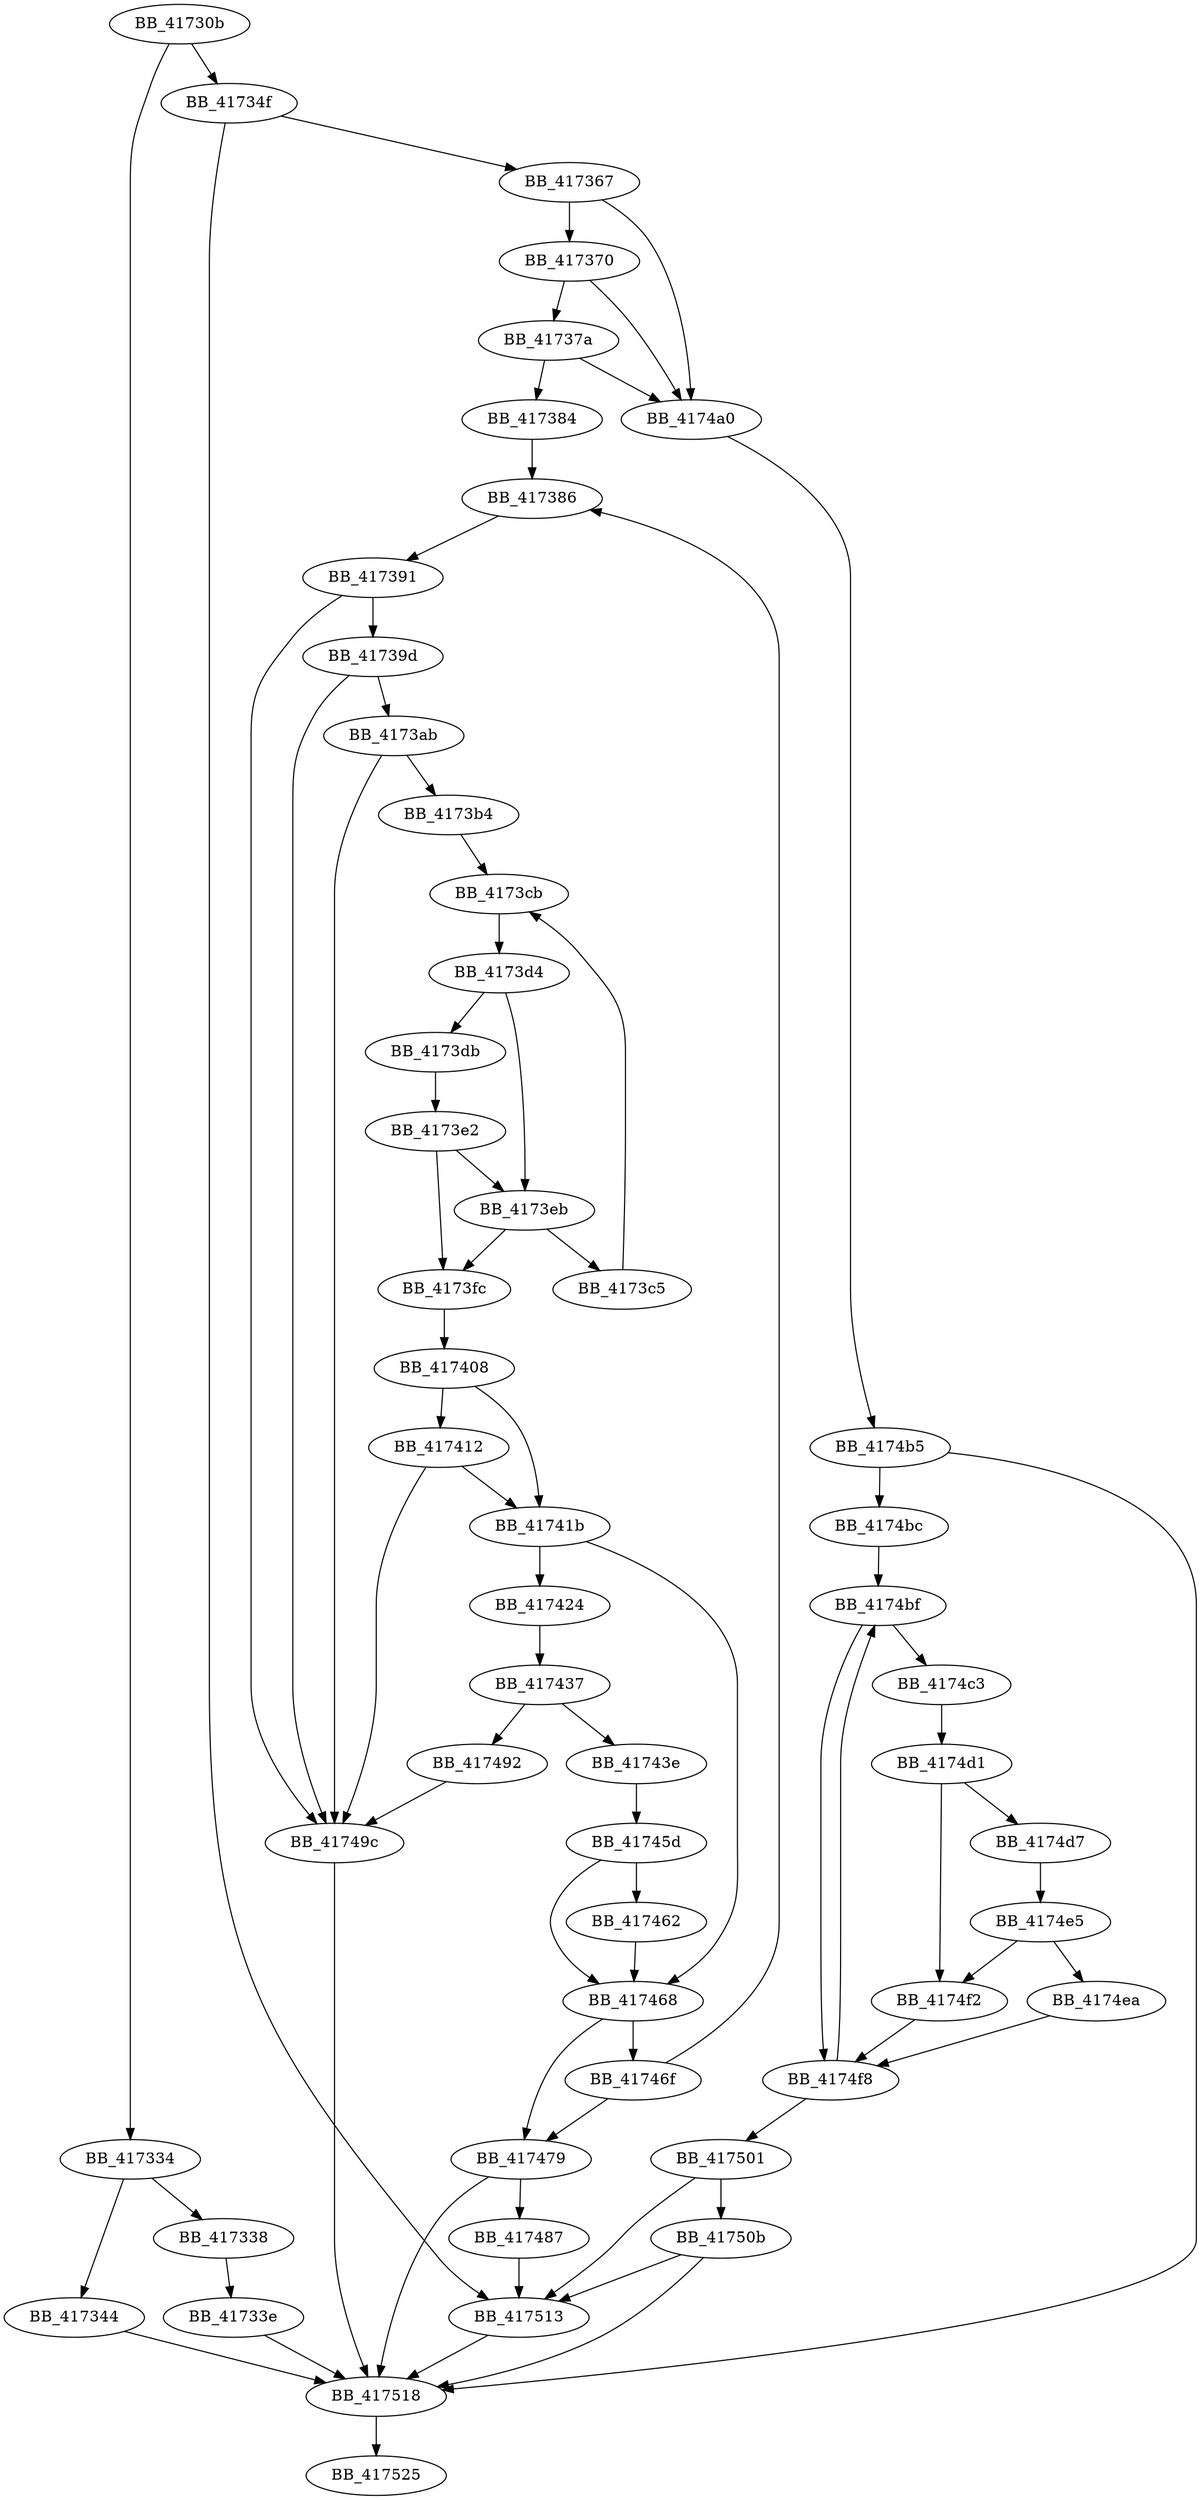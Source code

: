 DiGraph __setlocale_nolock{
BB_41730b->BB_417334
BB_41730b->BB_41734f
BB_417334->BB_417338
BB_417334->BB_417344
BB_417338->BB_41733e
BB_41733e->BB_417518
BB_417344->BB_417518
BB_41734f->BB_417367
BB_41734f->BB_417513
BB_417367->BB_417370
BB_417367->BB_4174a0
BB_417370->BB_41737a
BB_417370->BB_4174a0
BB_41737a->BB_417384
BB_41737a->BB_4174a0
BB_417384->BB_417386
BB_417386->BB_417391
BB_417391->BB_41739d
BB_417391->BB_41749c
BB_41739d->BB_4173ab
BB_41739d->BB_41749c
BB_4173ab->BB_4173b4
BB_4173ab->BB_41749c
BB_4173b4->BB_4173cb
BB_4173c5->BB_4173cb
BB_4173cb->BB_4173d4
BB_4173d4->BB_4173db
BB_4173d4->BB_4173eb
BB_4173db->BB_4173e2
BB_4173e2->BB_4173eb
BB_4173e2->BB_4173fc
BB_4173eb->BB_4173c5
BB_4173eb->BB_4173fc
BB_4173fc->BB_417408
BB_417408->BB_417412
BB_417408->BB_41741b
BB_417412->BB_41741b
BB_417412->BB_41749c
BB_41741b->BB_417424
BB_41741b->BB_417468
BB_417424->BB_417437
BB_417437->BB_41743e
BB_417437->BB_417492
BB_41743e->BB_41745d
BB_41745d->BB_417462
BB_41745d->BB_417468
BB_417462->BB_417468
BB_417468->BB_41746f
BB_417468->BB_417479
BB_41746f->BB_417386
BB_41746f->BB_417479
BB_417479->BB_417487
BB_417479->BB_417518
BB_417487->BB_417513
BB_417492->BB_41749c
BB_41749c->BB_417518
BB_4174a0->BB_4174b5
BB_4174b5->BB_4174bc
BB_4174b5->BB_417518
BB_4174bc->BB_4174bf
BB_4174bf->BB_4174c3
BB_4174bf->BB_4174f8
BB_4174c3->BB_4174d1
BB_4174d1->BB_4174d7
BB_4174d1->BB_4174f2
BB_4174d7->BB_4174e5
BB_4174e5->BB_4174ea
BB_4174e5->BB_4174f2
BB_4174ea->BB_4174f8
BB_4174f2->BB_4174f8
BB_4174f8->BB_4174bf
BB_4174f8->BB_417501
BB_417501->BB_41750b
BB_417501->BB_417513
BB_41750b->BB_417513
BB_41750b->BB_417518
BB_417513->BB_417518
BB_417518->BB_417525
}
